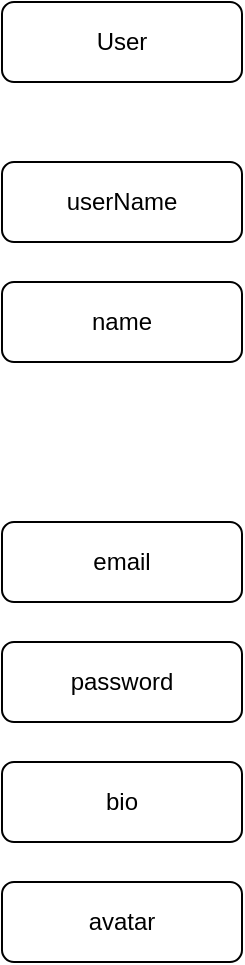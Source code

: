 <mxfile version="21.3.5" type="github">
  <diagram name="Сторінка-1" id="lWnVLFKABOczjKfsb-mA">
    <mxGraphModel dx="1050" dy="581" grid="1" gridSize="10" guides="1" tooltips="1" connect="1" arrows="1" fold="1" page="1" pageScale="1" pageWidth="827" pageHeight="1169" math="0" shadow="0">
      <root>
        <mxCell id="0" />
        <mxCell id="1" parent="0" />
        <mxCell id="zDc6k77vll6gXAjKwOqW-1" value="User" style="rounded=1;whiteSpace=wrap;html=1;" vertex="1" parent="1">
          <mxGeometry x="360" y="120" width="120" height="40" as="geometry" />
        </mxCell>
        <mxCell id="zDc6k77vll6gXAjKwOqW-2" value="userName" style="rounded=1;whiteSpace=wrap;html=1;" vertex="1" parent="1">
          <mxGeometry x="360" y="200" width="120" height="40" as="geometry" />
        </mxCell>
        <mxCell id="zDc6k77vll6gXAjKwOqW-3" value="name" style="rounded=1;whiteSpace=wrap;html=1;" vertex="1" parent="1">
          <mxGeometry x="360" y="260" width="120" height="40" as="geometry" />
        </mxCell>
        <mxCell id="zDc6k77vll6gXAjKwOqW-5" value="email" style="rounded=1;whiteSpace=wrap;html=1;" vertex="1" parent="1">
          <mxGeometry x="360" y="380" width="120" height="40" as="geometry" />
        </mxCell>
        <mxCell id="zDc6k77vll6gXAjKwOqW-6" value="password" style="rounded=1;whiteSpace=wrap;html=1;" vertex="1" parent="1">
          <mxGeometry x="360" y="440" width="120" height="40" as="geometry" />
        </mxCell>
        <mxCell id="zDc6k77vll6gXAjKwOqW-7" value="bio" style="rounded=1;whiteSpace=wrap;html=1;" vertex="1" parent="1">
          <mxGeometry x="360" y="500" width="120" height="40" as="geometry" />
        </mxCell>
        <mxCell id="zDc6k77vll6gXAjKwOqW-8" value="avatar" style="rounded=1;whiteSpace=wrap;html=1;" vertex="1" parent="1">
          <mxGeometry x="360" y="560" width="120" height="40" as="geometry" />
        </mxCell>
      </root>
    </mxGraphModel>
  </diagram>
</mxfile>
